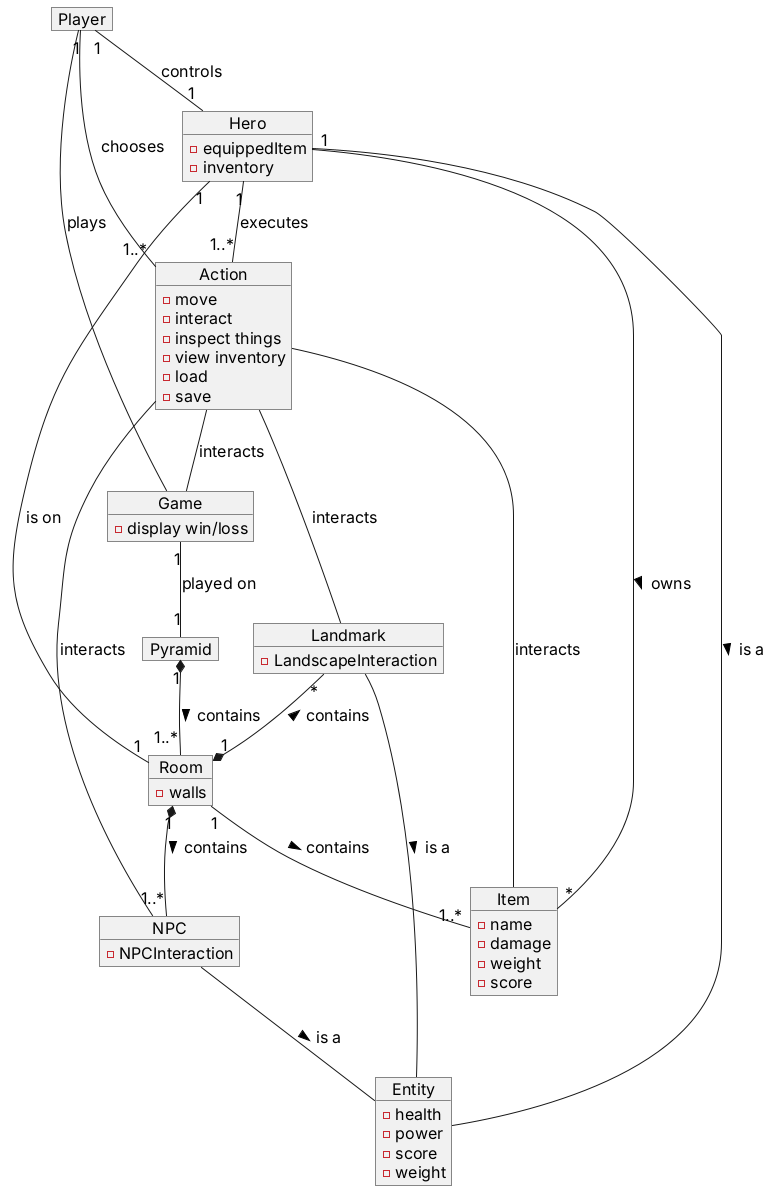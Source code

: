 @startuml Domain Model
skinparam DefaultFontName Inter
skinparam DefaultFontSize 16
skinparam DefaultFontStyle bold
skinparam ArrowThickness 1
hide empty members

object "Hero" as Main_Character {
  - equippedItem
  - inventory
}
object Game{
-display win/loss
}
object Player{
}
object Landmark{
   -LandscapeInteraction
}
object Entity {
  - health
  - power
  - score
  - weight
}
object Action{
  -move 
  -interact
  -inspect things
  -view inventory
  -load
  -save


}
object Item {
  - name
  - damage 
  - weight 
  - score
}
object NPC {
  -NPCInteraction
}
object Pyramid {
}
object Room {
   - walls
}
Room "1"-- "1..*" Item : contains >
Pyramid "1"*--"1..*" Room: contains >
Room "1"*-- "1..*" NPC : contains >
Game "1"--"1" Pyramid: played on
Main_Character "1"--"*" Item: owns >
Entity -- Main_Character: is a <
NPC -- Entity: is a >
Landmark -- Entity: is a >
Landmark "*"--*"1" Room: contains <
Main_Character "1" -- "1" Room: is on
Player "1"--"1" Main_Character: controls
Player -- Game: plays
Player "1"--"1..*" Action: chooses
Main_Character "1"--"1..*" Action: executes
Action -- Game: interacts
Action -- NPC: interacts
Action -- Landmark: interacts
Action -- Item: interacts

@enduml
